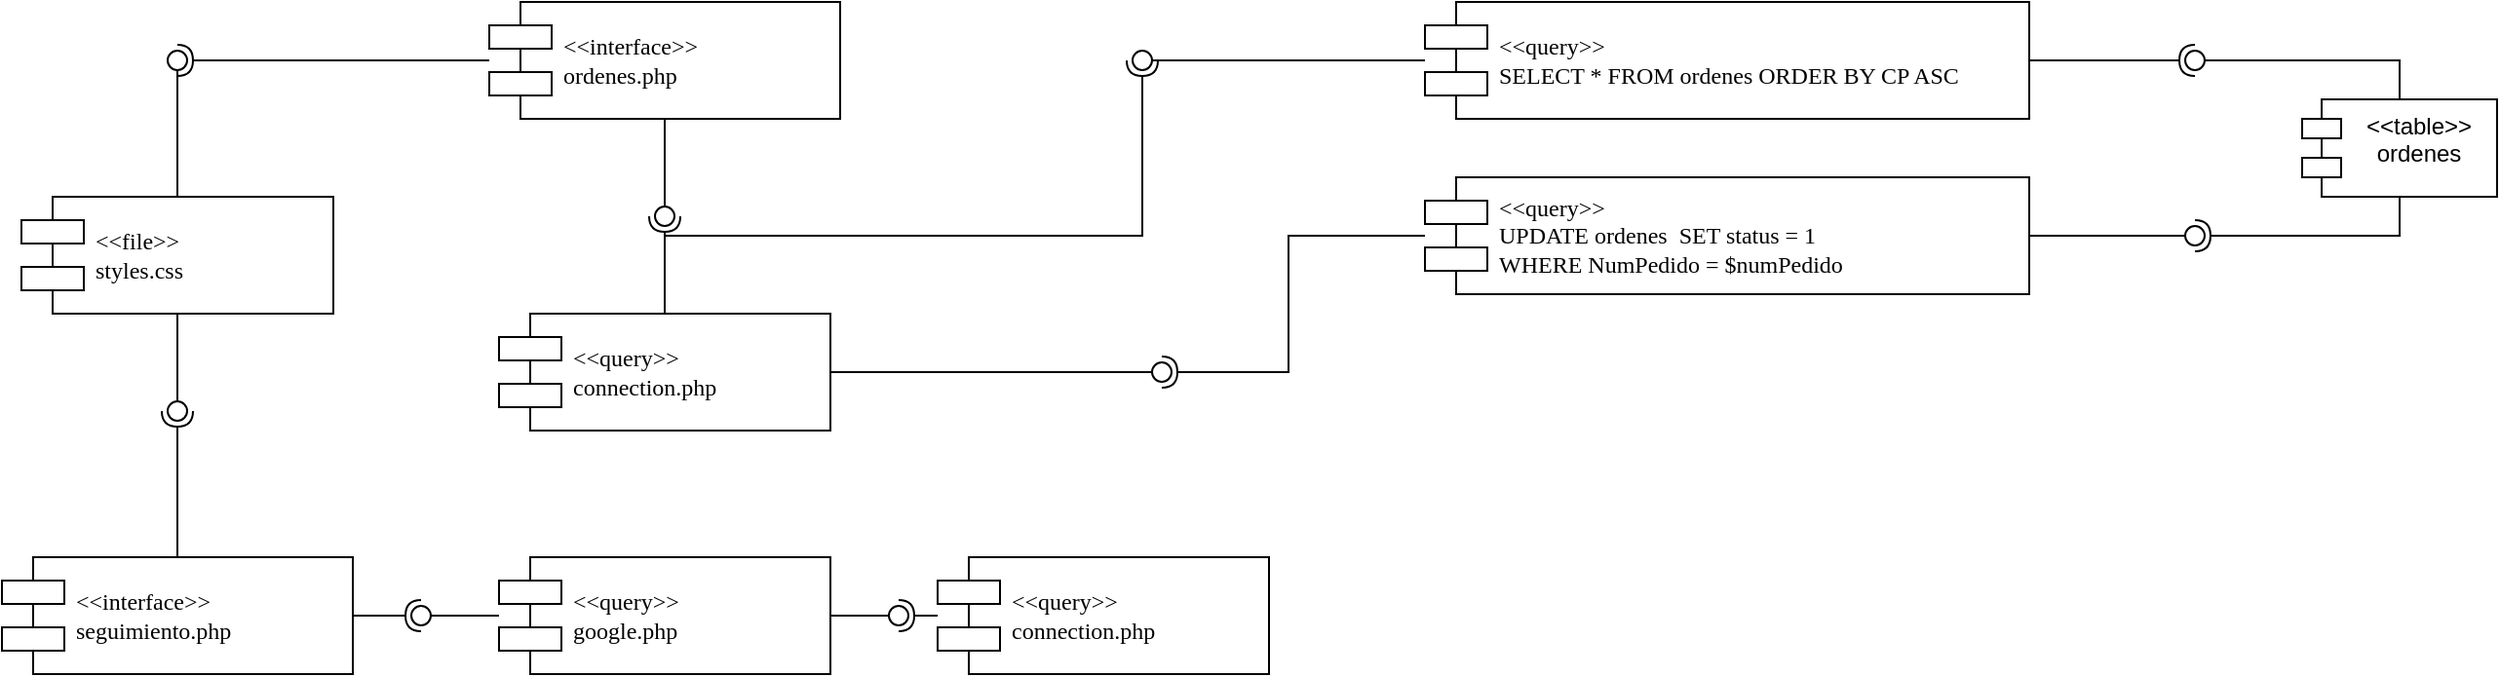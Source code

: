 <mxfile version="22.0.4" type="github">
  <diagram name="Page-1" id="5f0bae14-7c28-e335-631c-24af17079c00">
    <mxGraphModel dx="1166" dy="609" grid="1" gridSize="10" guides="1" tooltips="1" connect="1" arrows="1" fold="1" page="1" pageScale="1" pageWidth="1100" pageHeight="850" background="none" math="0" shadow="0">
      <root>
        <mxCell id="0" />
        <mxCell id="1" parent="0" />
        <mxCell id="39150e848f15840c-5" value="&amp;lt;&amp;lt;interface&amp;gt;&amp;gt;&lt;br&gt;seguimiento.php" style="shape=component;align=left;spacingLeft=36;rounded=0;shadow=0;comic=0;labelBackgroundColor=none;strokeWidth=1;fontFamily=Verdana;fontSize=12;html=1;" parent="1" vertex="1">
          <mxGeometry x="10" y="395" width="180" height="60" as="geometry" />
        </mxCell>
        <mxCell id="39150e848f15840c-7" value="&amp;lt;&amp;lt;query&amp;gt;&amp;gt;&lt;br&gt;SELECT * FROM ordenes ORDER BY CP ASC" style="shape=component;align=left;spacingLeft=36;rounded=0;shadow=0;comic=0;labelBackgroundColor=none;strokeWidth=1;fontFamily=Verdana;fontSize=12;html=1;" parent="1" vertex="1">
          <mxGeometry x="740" y="110" width="310" height="60" as="geometry" />
        </mxCell>
        <mxCell id="2PiT4APlnnZ2Xm39mhcf-1" value="&amp;lt;&amp;lt;file&amp;gt;&amp;gt;&lt;br&gt;styles.css" style="shape=component;align=left;spacingLeft=36;rounded=0;shadow=0;comic=0;labelBackgroundColor=none;strokeWidth=1;fontFamily=Verdana;fontSize=12;html=1;" parent="1" vertex="1">
          <mxGeometry x="20" y="210" width="160" height="60" as="geometry" />
        </mxCell>
        <mxCell id="2PiT4APlnnZ2Xm39mhcf-4" value="" style="rounded=0;orthogonalLoop=1;jettySize=auto;html=1;endArrow=halfCircle;endFill=0;endSize=6;strokeWidth=1;sketch=0;" parent="1" source="39150e848f15840c-5" edge="1">
          <mxGeometry relative="1" as="geometry">
            <mxPoint x="570" y="305" as="sourcePoint" />
            <mxPoint x="100" y="320" as="targetPoint" />
          </mxGeometry>
        </mxCell>
        <mxCell id="2PiT4APlnnZ2Xm39mhcf-5" value="" style="rounded=0;orthogonalLoop=1;jettySize=auto;html=1;endArrow=oval;endFill=0;sketch=0;sourcePerimeterSpacing=0;targetPerimeterSpacing=0;endSize=10;" parent="1" source="2PiT4APlnnZ2Xm39mhcf-1" edge="1">
          <mxGeometry relative="1" as="geometry">
            <mxPoint x="530" y="305" as="sourcePoint" />
            <mxPoint x="100" y="320" as="targetPoint" />
          </mxGeometry>
        </mxCell>
        <mxCell id="2PiT4APlnnZ2Xm39mhcf-6" value="" style="ellipse;whiteSpace=wrap;html=1;align=center;aspect=fixed;fillColor=none;strokeColor=none;resizable=0;perimeter=centerPerimeter;rotatable=0;allowArrows=0;points=[];outlineConnect=1;" parent="1" vertex="1">
          <mxGeometry x="545" y="300" width="10" height="10" as="geometry" />
        </mxCell>
        <mxCell id="2PiT4APlnnZ2Xm39mhcf-12" value="&amp;lt;&amp;lt;query&amp;gt;&amp;gt;&lt;br&gt;connection.php" style="shape=component;align=left;spacingLeft=36;rounded=0;shadow=0;comic=0;labelBackgroundColor=none;strokeWidth=1;fontFamily=Verdana;fontSize=12;html=1;" parent="1" vertex="1">
          <mxGeometry x="265" y="270" width="170" height="60" as="geometry" />
        </mxCell>
        <mxCell id="_4taWisS1Fcv63W9ZUAf-3" value="&amp;lt;&amp;lt;interface&amp;gt;&amp;gt;&lt;br&gt;ordenes.php" style="shape=component;align=left;spacingLeft=36;rounded=0;shadow=0;comic=0;labelBackgroundColor=none;strokeWidth=1;fontFamily=Verdana;fontSize=12;html=1;" vertex="1" parent="1">
          <mxGeometry x="260" y="110" width="180" height="60" as="geometry" />
        </mxCell>
        <mxCell id="_4taWisS1Fcv63W9ZUAf-5" value="" style="rounded=0;orthogonalLoop=1;jettySize=auto;html=1;endArrow=halfCircle;endFill=0;endSize=6;strokeWidth=1;sketch=0;" edge="1" target="_4taWisS1Fcv63W9ZUAf-7" parent="1" source="_4taWisS1Fcv63W9ZUAf-3">
          <mxGeometry relative="1" as="geometry">
            <mxPoint x="140" y="140" as="sourcePoint" />
          </mxGeometry>
        </mxCell>
        <mxCell id="_4taWisS1Fcv63W9ZUAf-6" value="" style="rounded=0;orthogonalLoop=1;jettySize=auto;html=1;endArrow=oval;endFill=0;sketch=0;sourcePerimeterSpacing=0;targetPerimeterSpacing=0;endSize=10;" edge="1" target="_4taWisS1Fcv63W9ZUAf-7" parent="1" source="2PiT4APlnnZ2Xm39mhcf-1">
          <mxGeometry relative="1" as="geometry">
            <mxPoint x="100" y="140" as="sourcePoint" />
          </mxGeometry>
        </mxCell>
        <mxCell id="_4taWisS1Fcv63W9ZUAf-7" value="" style="ellipse;whiteSpace=wrap;html=1;align=center;aspect=fixed;fillColor=none;strokeColor=none;resizable=0;perimeter=centerPerimeter;rotatable=0;allowArrows=0;points=[];outlineConnect=1;" vertex="1" parent="1">
          <mxGeometry x="95" y="135" width="10" height="10" as="geometry" />
        </mxCell>
        <mxCell id="_4taWisS1Fcv63W9ZUAf-16" value="&amp;lt;&amp;lt;query&amp;gt;&amp;gt;&lt;br&gt;UPDATE ordenes&amp;nbsp; SET status = 1&lt;br&gt;WHERE NumPedido = $numPedido" style="shape=component;align=left;spacingLeft=36;rounded=0;shadow=0;comic=0;labelBackgroundColor=none;strokeWidth=1;fontFamily=Verdana;fontSize=12;html=1;" vertex="1" parent="1">
          <mxGeometry x="740" y="200" width="310" height="60" as="geometry" />
        </mxCell>
        <mxCell id="_4taWisS1Fcv63W9ZUAf-19" value="" style="ellipse;whiteSpace=wrap;html=1;align=center;aspect=fixed;fillColor=none;strokeColor=none;resizable=0;perimeter=centerPerimeter;rotatable=0;allowArrows=0;points=[];outlineConnect=1;" vertex="1" parent="1">
          <mxGeometry x="590" y="260" width="10" height="10" as="geometry" />
        </mxCell>
        <mxCell id="_4taWisS1Fcv63W9ZUAf-35" value="" style="ellipse;whiteSpace=wrap;html=1;align=center;aspect=fixed;fillColor=none;strokeColor=none;resizable=0;perimeter=centerPerimeter;rotatable=0;allowArrows=0;points=[];outlineConnect=1;" vertex="1" parent="1">
          <mxGeometry x="710" y="135" width="10" height="10" as="geometry" />
        </mxCell>
        <mxCell id="_4taWisS1Fcv63W9ZUAf-38" value="" style="ellipse;whiteSpace=wrap;html=1;align=center;aspect=fixed;fillColor=none;strokeColor=none;resizable=0;perimeter=centerPerimeter;rotatable=0;allowArrows=0;points=[];outlineConnect=1;" vertex="1" parent="1">
          <mxGeometry x="600" y="225" width="10" height="10" as="geometry" />
        </mxCell>
        <mxCell id="_4taWisS1Fcv63W9ZUAf-39" value="" style="rounded=0;orthogonalLoop=1;jettySize=auto;html=1;endArrow=halfCircle;endFill=0;endSize=6;strokeWidth=1;sketch=0;" edge="1" target="_4taWisS1Fcv63W9ZUAf-41" parent="1" source="2PiT4APlnnZ2Xm39mhcf-12">
          <mxGeometry relative="1" as="geometry">
            <mxPoint x="500" y="140" as="sourcePoint" />
          </mxGeometry>
        </mxCell>
        <mxCell id="_4taWisS1Fcv63W9ZUAf-40" value="" style="rounded=0;orthogonalLoop=1;jettySize=auto;html=1;endArrow=oval;endFill=0;sketch=0;sourcePerimeterSpacing=0;targetPerimeterSpacing=0;endSize=10;" edge="1" target="_4taWisS1Fcv63W9ZUAf-41" parent="1" source="_4taWisS1Fcv63W9ZUAf-3">
          <mxGeometry relative="1" as="geometry">
            <mxPoint x="460" y="140" as="sourcePoint" />
          </mxGeometry>
        </mxCell>
        <mxCell id="_4taWisS1Fcv63W9ZUAf-41" value="" style="ellipse;whiteSpace=wrap;html=1;align=center;aspect=fixed;fillColor=none;strokeColor=none;resizable=0;perimeter=centerPerimeter;rotatable=0;allowArrows=0;points=[];outlineConnect=1;" vertex="1" parent="1">
          <mxGeometry x="345" y="215" width="10" height="10" as="geometry" />
        </mxCell>
        <mxCell id="_4taWisS1Fcv63W9ZUAf-42" value="" style="rounded=0;orthogonalLoop=1;jettySize=auto;html=1;endArrow=halfCircle;endFill=0;endSize=6;strokeWidth=1;sketch=0;" edge="1" target="_4taWisS1Fcv63W9ZUAf-44" parent="1" source="2PiT4APlnnZ2Xm39mhcf-12">
          <mxGeometry relative="1" as="geometry">
            <mxPoint x="730" y="45" as="sourcePoint" />
            <Array as="points">
              <mxPoint x="350" y="230" />
              <mxPoint x="595" y="230" />
            </Array>
          </mxGeometry>
        </mxCell>
        <mxCell id="_4taWisS1Fcv63W9ZUAf-43" value="" style="rounded=0;orthogonalLoop=1;jettySize=auto;html=1;endArrow=oval;endFill=0;sketch=0;sourcePerimeterSpacing=0;targetPerimeterSpacing=0;endSize=10;" edge="1" target="_4taWisS1Fcv63W9ZUAf-44" parent="1" source="39150e848f15840c-7">
          <mxGeometry relative="1" as="geometry">
            <mxPoint x="690" y="45" as="sourcePoint" />
          </mxGeometry>
        </mxCell>
        <mxCell id="_4taWisS1Fcv63W9ZUAf-44" value="" style="ellipse;whiteSpace=wrap;html=1;align=center;aspect=fixed;fillColor=none;strokeColor=none;resizable=0;perimeter=centerPerimeter;rotatable=0;allowArrows=0;points=[];outlineConnect=1;" vertex="1" parent="1">
          <mxGeometry x="590" y="135" width="10" height="10" as="geometry" />
        </mxCell>
        <mxCell id="_4taWisS1Fcv63W9ZUAf-45" value="" style="rounded=0;orthogonalLoop=1;jettySize=auto;html=1;endArrow=halfCircle;endFill=0;endSize=6;strokeWidth=1;sketch=0;" edge="1" target="_4taWisS1Fcv63W9ZUAf-47" parent="1" source="_4taWisS1Fcv63W9ZUAf-16">
          <mxGeometry relative="1" as="geometry">
            <mxPoint x="680" y="230" as="sourcePoint" />
            <Array as="points">
              <mxPoint x="670" y="230" />
              <mxPoint x="670" y="300" />
            </Array>
          </mxGeometry>
        </mxCell>
        <mxCell id="_4taWisS1Fcv63W9ZUAf-46" value="" style="rounded=0;orthogonalLoop=1;jettySize=auto;html=1;endArrow=oval;endFill=0;sketch=0;sourcePerimeterSpacing=0;targetPerimeterSpacing=0;endSize=10;" edge="1" target="_4taWisS1Fcv63W9ZUAf-47" parent="1" source="2PiT4APlnnZ2Xm39mhcf-12">
          <mxGeometry relative="1" as="geometry">
            <mxPoint x="640" y="230" as="sourcePoint" />
          </mxGeometry>
        </mxCell>
        <mxCell id="_4taWisS1Fcv63W9ZUAf-47" value="" style="ellipse;whiteSpace=wrap;html=1;align=center;aspect=fixed;fillColor=none;strokeColor=none;resizable=0;perimeter=centerPerimeter;rotatable=0;allowArrows=0;points=[];outlineConnect=1;" vertex="1" parent="1">
          <mxGeometry x="600" y="295" width="10" height="10" as="geometry" />
        </mxCell>
        <mxCell id="_4taWisS1Fcv63W9ZUAf-48" value="&amp;lt;&amp;lt;table&amp;gt;&amp;gt;&lt;br&gt;ordenes&lt;br&gt;" style="shape=module;align=left;spacingLeft=20;align=center;verticalAlign=top;whiteSpace=wrap;html=1;" vertex="1" parent="1">
          <mxGeometry x="1190" y="160" width="100" height="50" as="geometry" />
        </mxCell>
        <mxCell id="_4taWisS1Fcv63W9ZUAf-49" value="" style="rounded=0;orthogonalLoop=1;jettySize=auto;html=1;endArrow=halfCircle;endFill=0;endSize=6;strokeWidth=1;sketch=0;" edge="1" target="_4taWisS1Fcv63W9ZUAf-51" parent="1" source="_4taWisS1Fcv63W9ZUAf-48">
          <mxGeometry relative="1" as="geometry">
            <mxPoint x="1150" y="240" as="sourcePoint" />
            <Array as="points">
              <mxPoint x="1240" y="230" />
            </Array>
          </mxGeometry>
        </mxCell>
        <mxCell id="_4taWisS1Fcv63W9ZUAf-50" value="" style="rounded=0;orthogonalLoop=1;jettySize=auto;html=1;endArrow=oval;endFill=0;sketch=0;sourcePerimeterSpacing=0;targetPerimeterSpacing=0;endSize=10;" edge="1" target="_4taWisS1Fcv63W9ZUAf-51" parent="1" source="_4taWisS1Fcv63W9ZUAf-16">
          <mxGeometry relative="1" as="geometry">
            <mxPoint x="1110" y="240" as="sourcePoint" />
          </mxGeometry>
        </mxCell>
        <mxCell id="_4taWisS1Fcv63W9ZUAf-51" value="" style="ellipse;whiteSpace=wrap;html=1;align=center;aspect=fixed;fillColor=none;strokeColor=none;resizable=0;perimeter=centerPerimeter;rotatable=0;allowArrows=0;points=[];outlineConnect=1;" vertex="1" parent="1">
          <mxGeometry x="1130" y="225" width="10" height="10" as="geometry" />
        </mxCell>
        <mxCell id="_4taWisS1Fcv63W9ZUAf-52" value="" style="rounded=0;orthogonalLoop=1;jettySize=auto;html=1;endArrow=halfCircle;endFill=0;endSize=6;strokeWidth=1;sketch=0;" edge="1" target="_4taWisS1Fcv63W9ZUAf-54" parent="1" source="39150e848f15840c-7">
          <mxGeometry relative="1" as="geometry">
            <mxPoint x="1160" y="130" as="sourcePoint" />
          </mxGeometry>
        </mxCell>
        <mxCell id="_4taWisS1Fcv63W9ZUAf-53" value="" style="rounded=0;orthogonalLoop=1;jettySize=auto;html=1;endArrow=oval;endFill=0;sketch=0;sourcePerimeterSpacing=0;targetPerimeterSpacing=0;endSize=10;" edge="1" target="_4taWisS1Fcv63W9ZUAf-54" parent="1" source="_4taWisS1Fcv63W9ZUAf-48">
          <mxGeometry relative="1" as="geometry">
            <mxPoint x="1120" y="130" as="sourcePoint" />
            <Array as="points">
              <mxPoint x="1240" y="140" />
            </Array>
          </mxGeometry>
        </mxCell>
        <mxCell id="_4taWisS1Fcv63W9ZUAf-54" value="" style="ellipse;whiteSpace=wrap;html=1;align=center;aspect=fixed;fillColor=none;strokeColor=none;resizable=0;perimeter=centerPerimeter;rotatable=0;allowArrows=0;points=[];outlineConnect=1;" vertex="1" parent="1">
          <mxGeometry x="1130" y="135" width="10" height="10" as="geometry" />
        </mxCell>
        <mxCell id="_4taWisS1Fcv63W9ZUAf-57" value="&amp;lt;&amp;lt;query&amp;gt;&amp;gt;&lt;br&gt;google.php" style="shape=component;align=left;spacingLeft=36;rounded=0;shadow=0;comic=0;labelBackgroundColor=none;strokeWidth=1;fontFamily=Verdana;fontSize=12;html=1;" vertex="1" parent="1">
          <mxGeometry x="265" y="395" width="170" height="60" as="geometry" />
        </mxCell>
        <mxCell id="_4taWisS1Fcv63W9ZUAf-61" value="" style="rounded=0;orthogonalLoop=1;jettySize=auto;html=1;endArrow=halfCircle;endFill=0;endSize=6;strokeWidth=1;sketch=0;" edge="1" target="_4taWisS1Fcv63W9ZUAf-63" parent="1" source="39150e848f15840c-5">
          <mxGeometry relative="1" as="geometry">
            <mxPoint x="250" y="430" as="sourcePoint" />
          </mxGeometry>
        </mxCell>
        <mxCell id="_4taWisS1Fcv63W9ZUAf-62" value="" style="rounded=0;orthogonalLoop=1;jettySize=auto;html=1;endArrow=oval;endFill=0;sketch=0;sourcePerimeterSpacing=0;targetPerimeterSpacing=0;endSize=10;" edge="1" target="_4taWisS1Fcv63W9ZUAf-63" parent="1" source="_4taWisS1Fcv63W9ZUAf-57">
          <mxGeometry relative="1" as="geometry">
            <mxPoint x="210" y="430" as="sourcePoint" />
          </mxGeometry>
        </mxCell>
        <mxCell id="_4taWisS1Fcv63W9ZUAf-63" value="" style="ellipse;whiteSpace=wrap;html=1;align=center;aspect=fixed;fillColor=none;strokeColor=none;resizable=0;perimeter=centerPerimeter;rotatable=0;allowArrows=0;points=[];outlineConnect=1;" vertex="1" parent="1">
          <mxGeometry x="220" y="420" width="10" height="10" as="geometry" />
        </mxCell>
        <mxCell id="_4taWisS1Fcv63W9ZUAf-64" value="&amp;lt;&amp;lt;query&amp;gt;&amp;gt;&lt;br&gt;connection.php" style="shape=component;align=left;spacingLeft=36;rounded=0;shadow=0;comic=0;labelBackgroundColor=none;strokeWidth=1;fontFamily=Verdana;fontSize=12;html=1;" vertex="1" parent="1">
          <mxGeometry x="490" y="395" width="170" height="60" as="geometry" />
        </mxCell>
        <mxCell id="_4taWisS1Fcv63W9ZUAf-65" value="" style="rounded=0;orthogonalLoop=1;jettySize=auto;html=1;endArrow=halfCircle;endFill=0;endSize=6;strokeWidth=1;sketch=0;" edge="1" target="_4taWisS1Fcv63W9ZUAf-67" parent="1" source="_4taWisS1Fcv63W9ZUAf-64">
          <mxGeometry relative="1" as="geometry">
            <mxPoint x="490" y="425" as="sourcePoint" />
          </mxGeometry>
        </mxCell>
        <mxCell id="_4taWisS1Fcv63W9ZUAf-66" value="" style="rounded=0;orthogonalLoop=1;jettySize=auto;html=1;endArrow=oval;endFill=0;sketch=0;sourcePerimeterSpacing=0;targetPerimeterSpacing=0;endSize=10;" edge="1" target="_4taWisS1Fcv63W9ZUAf-67" parent="1" source="_4taWisS1Fcv63W9ZUAf-57">
          <mxGeometry relative="1" as="geometry">
            <mxPoint x="470" y="550" as="sourcePoint" />
          </mxGeometry>
        </mxCell>
        <mxCell id="_4taWisS1Fcv63W9ZUAf-67" value="" style="ellipse;whiteSpace=wrap;html=1;align=center;aspect=fixed;fillColor=none;strokeColor=none;resizable=0;perimeter=centerPerimeter;rotatable=0;allowArrows=0;points=[];outlineConnect=1;" vertex="1" parent="1">
          <mxGeometry x="465" y="420" width="10" height="10" as="geometry" />
        </mxCell>
      </root>
    </mxGraphModel>
  </diagram>
</mxfile>

